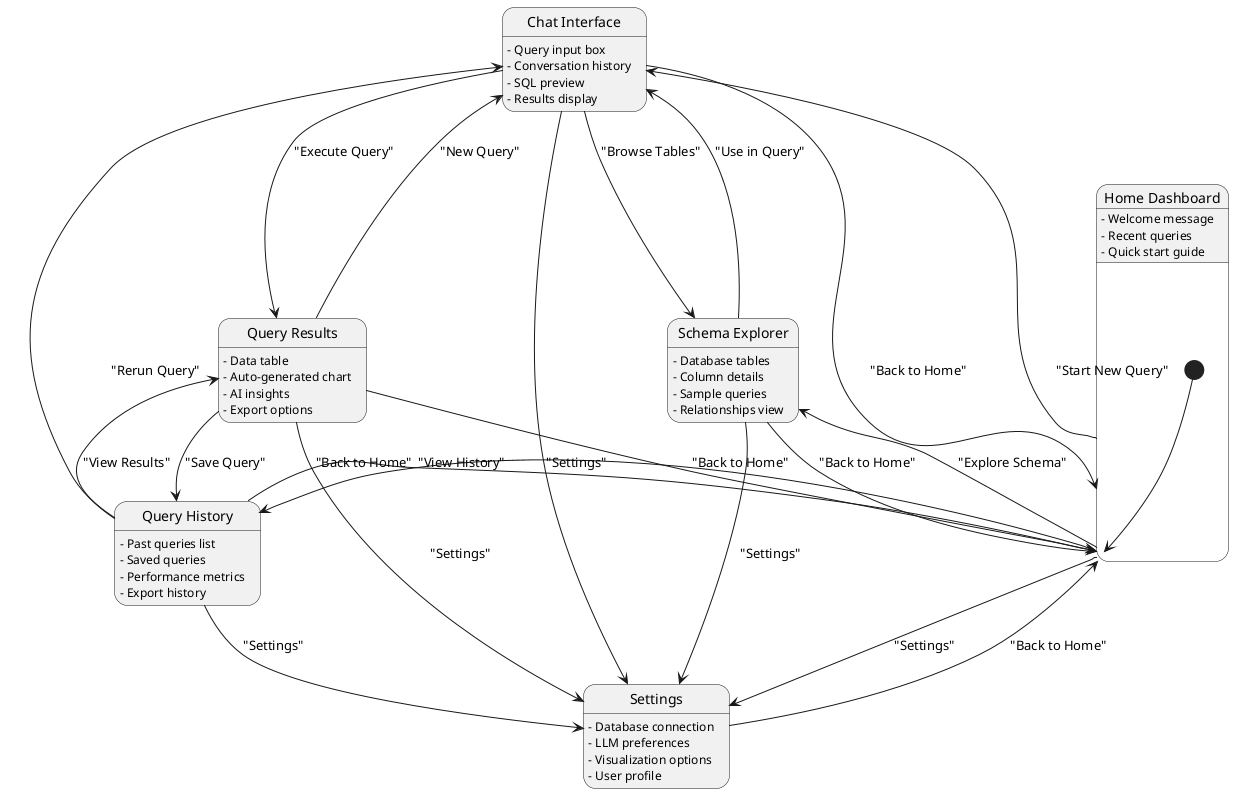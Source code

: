 @startuml UI Navigation Flow

state "Home Dashboard" as Home {
    [*] --> Home
    Home : - Welcome message
    Home : - Recent queries
    Home : - Quick start guide
}

state "Chat Interface" as Chat {
    Chat : - Query input box
    Chat : - Conversation history
    Chat : - SQL preview
    Chat : - Results display
}

state "Query Results" as Results {
    Results : - Data table
    Results : - Auto-generated chart
    Results : - AI insights
    Results : - Export options
}

state "Schema Explorer" as Schema {
    Schema : - Database tables
    Schema : - Column details
    Schema : - Sample queries
    Schema : - Relationships view
}

state "Query History" as History {
    History : - Past queries list
    History : - Saved queries
    History : - Performance metrics
    History : - Export history
}

state "Settings" as Settings {
    Settings : - Database connection
    Settings : - LLM preferences
    Settings : - Visualization options
    Settings : - User profile
}

' Navigation paths
Home --> Chat : "Start New Query"
Home --> History : "View History"
Home --> Schema : "Explore Schema"

Chat --> Results : "Execute Query"
Chat --> Schema : "Browse Tables"
Chat --> Home : "Back to Home"

Results --> Chat : "New Query"
Results --> History : "Save Query"
Results --> Home : "Back to Home"

Schema --> Chat : "Use in Query"
Schema --> Home : "Back to Home"

History --> Chat : "Rerun Query"
History --> Results : "View Results"
History --> Home : "Back to Home"

Settings --> Home : "Back to Home"
Home --> Settings : "Settings"

' Quick access from any state
Chat --> Settings : "Settings"
Results --> Settings : "Settings"
Schema --> Settings : "Settings"
History --> Settings : "Settings"

@enduml